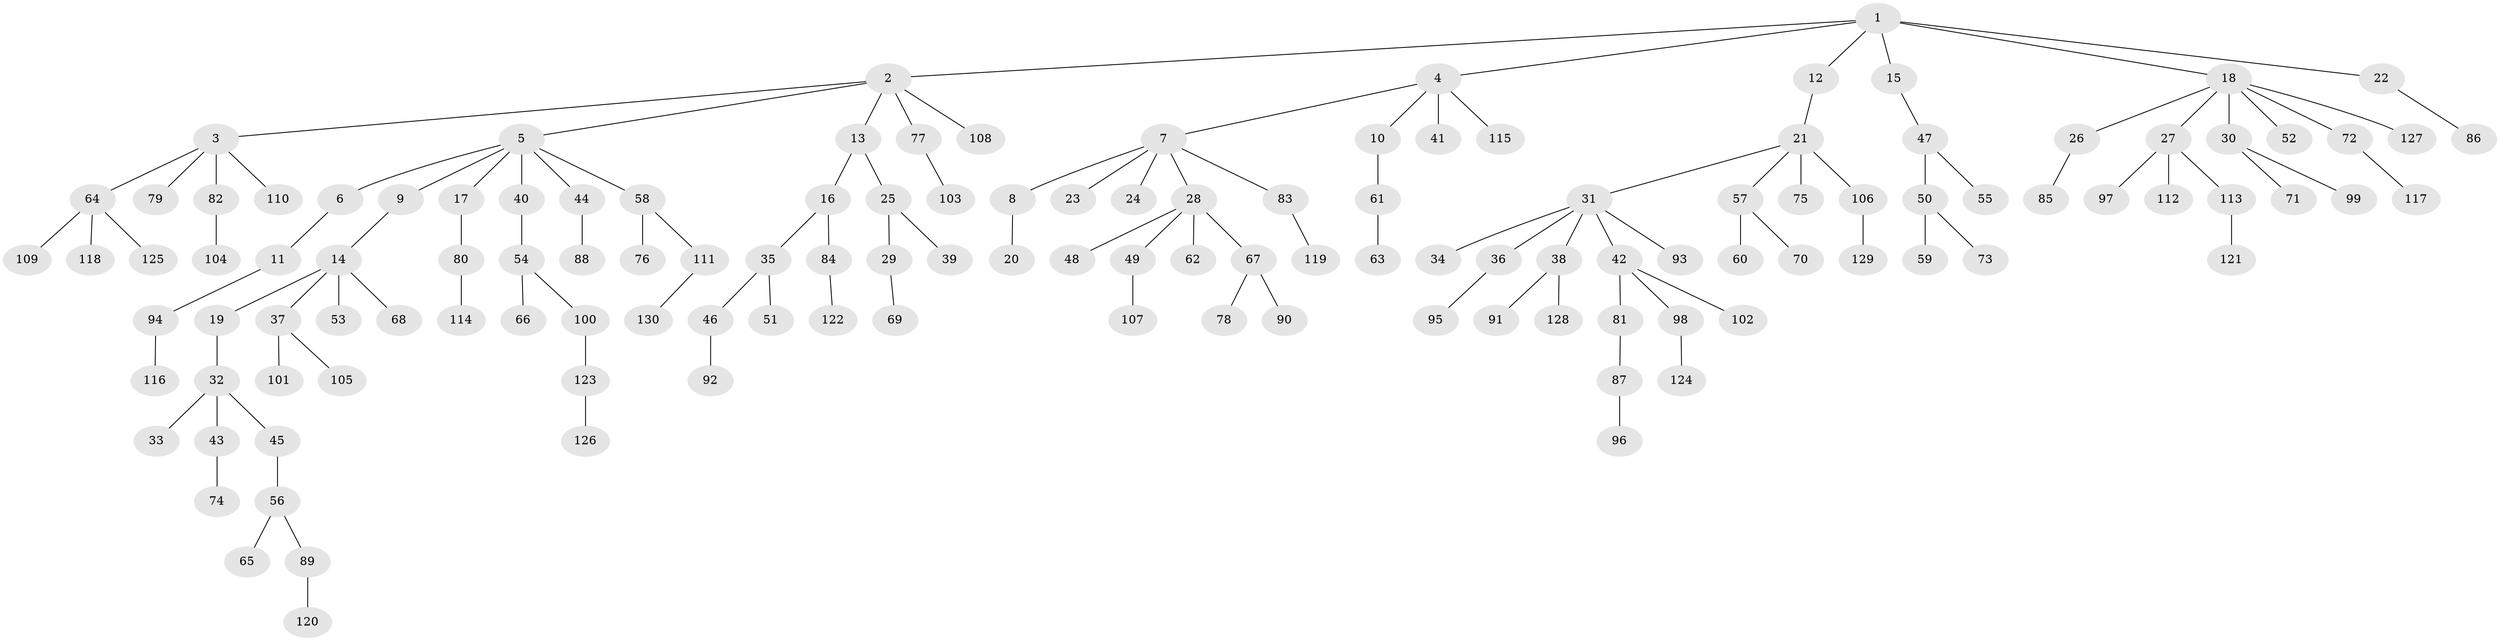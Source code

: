 // Generated by graph-tools (version 1.1) at 2025/11/02/27/25 16:11:25]
// undirected, 130 vertices, 129 edges
graph export_dot {
graph [start="1"]
  node [color=gray90,style=filled];
  1;
  2;
  3;
  4;
  5;
  6;
  7;
  8;
  9;
  10;
  11;
  12;
  13;
  14;
  15;
  16;
  17;
  18;
  19;
  20;
  21;
  22;
  23;
  24;
  25;
  26;
  27;
  28;
  29;
  30;
  31;
  32;
  33;
  34;
  35;
  36;
  37;
  38;
  39;
  40;
  41;
  42;
  43;
  44;
  45;
  46;
  47;
  48;
  49;
  50;
  51;
  52;
  53;
  54;
  55;
  56;
  57;
  58;
  59;
  60;
  61;
  62;
  63;
  64;
  65;
  66;
  67;
  68;
  69;
  70;
  71;
  72;
  73;
  74;
  75;
  76;
  77;
  78;
  79;
  80;
  81;
  82;
  83;
  84;
  85;
  86;
  87;
  88;
  89;
  90;
  91;
  92;
  93;
  94;
  95;
  96;
  97;
  98;
  99;
  100;
  101;
  102;
  103;
  104;
  105;
  106;
  107;
  108;
  109;
  110;
  111;
  112;
  113;
  114;
  115;
  116;
  117;
  118;
  119;
  120;
  121;
  122;
  123;
  124;
  125;
  126;
  127;
  128;
  129;
  130;
  1 -- 2;
  1 -- 4;
  1 -- 12;
  1 -- 15;
  1 -- 18;
  1 -- 22;
  2 -- 3;
  2 -- 5;
  2 -- 13;
  2 -- 77;
  2 -- 108;
  3 -- 64;
  3 -- 79;
  3 -- 82;
  3 -- 110;
  4 -- 7;
  4 -- 10;
  4 -- 41;
  4 -- 115;
  5 -- 6;
  5 -- 9;
  5 -- 17;
  5 -- 40;
  5 -- 44;
  5 -- 58;
  6 -- 11;
  7 -- 8;
  7 -- 23;
  7 -- 24;
  7 -- 28;
  7 -- 83;
  8 -- 20;
  9 -- 14;
  10 -- 61;
  11 -- 94;
  12 -- 21;
  13 -- 16;
  13 -- 25;
  14 -- 19;
  14 -- 37;
  14 -- 53;
  14 -- 68;
  15 -- 47;
  16 -- 35;
  16 -- 84;
  17 -- 80;
  18 -- 26;
  18 -- 27;
  18 -- 30;
  18 -- 52;
  18 -- 72;
  18 -- 127;
  19 -- 32;
  21 -- 31;
  21 -- 57;
  21 -- 75;
  21 -- 106;
  22 -- 86;
  25 -- 29;
  25 -- 39;
  26 -- 85;
  27 -- 97;
  27 -- 112;
  27 -- 113;
  28 -- 48;
  28 -- 49;
  28 -- 62;
  28 -- 67;
  29 -- 69;
  30 -- 71;
  30 -- 99;
  31 -- 34;
  31 -- 36;
  31 -- 38;
  31 -- 42;
  31 -- 93;
  32 -- 33;
  32 -- 43;
  32 -- 45;
  35 -- 46;
  35 -- 51;
  36 -- 95;
  37 -- 101;
  37 -- 105;
  38 -- 91;
  38 -- 128;
  40 -- 54;
  42 -- 81;
  42 -- 98;
  42 -- 102;
  43 -- 74;
  44 -- 88;
  45 -- 56;
  46 -- 92;
  47 -- 50;
  47 -- 55;
  49 -- 107;
  50 -- 59;
  50 -- 73;
  54 -- 66;
  54 -- 100;
  56 -- 65;
  56 -- 89;
  57 -- 60;
  57 -- 70;
  58 -- 76;
  58 -- 111;
  61 -- 63;
  64 -- 109;
  64 -- 118;
  64 -- 125;
  67 -- 78;
  67 -- 90;
  72 -- 117;
  77 -- 103;
  80 -- 114;
  81 -- 87;
  82 -- 104;
  83 -- 119;
  84 -- 122;
  87 -- 96;
  89 -- 120;
  94 -- 116;
  98 -- 124;
  100 -- 123;
  106 -- 129;
  111 -- 130;
  113 -- 121;
  123 -- 126;
}
